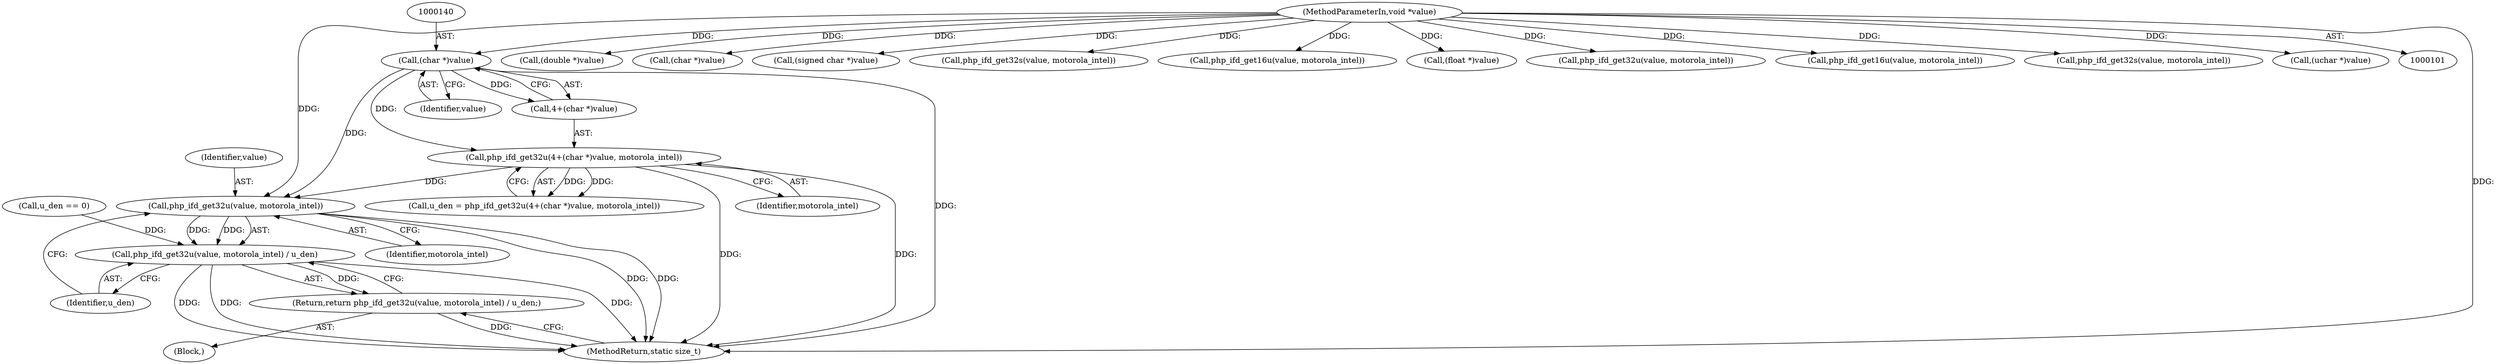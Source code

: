 digraph "0_php-src_1cda0d7c2ffb62d8331c64e703131d9cabdc03ea@pointer" {
"1000154" [label="(Call,php_ifd_get32u(value, motorola_intel))"];
"1000139" [label="(Call,(char *)value)"];
"1000102" [label="(MethodParameterIn,void *value)"];
"1000136" [label="(Call,php_ifd_get32u(4+(char *)value, motorola_intel))"];
"1000153" [label="(Call,php_ifd_get32u(value, motorola_intel) / u_den)"];
"1000152" [label="(Return,return php_ifd_get32u(value, motorola_intel) / u_den;)"];
"1000210" [label="(Call,(double *)value)"];
"1000164" [label="(Call,(char *)value)"];
"1000114" [label="(Call,(signed char *)value)"];
"1000102" [label="(MethodParameterIn,void *value)"];
"1000141" [label="(Identifier,value)"];
"1000142" [label="(Identifier,motorola_intel)"];
"1000183" [label="(Call,php_ifd_get32s(value, motorola_intel))"];
"1000134" [label="(Call,u_den = php_ifd_get32u(4+(char *)value, motorola_intel))"];
"1000125" [label="(Call,php_ifd_get16u(value, motorola_intel))"];
"1000202" [label="(Call,(float *)value)"];
"1000156" [label="(Identifier,motorola_intel)"];
"1000130" [label="(Call,php_ifd_get32u(value, motorola_intel))"];
"1000151" [label="(Block,)"];
"1000154" [label="(Call,php_ifd_get32u(value, motorola_intel))"];
"1000152" [label="(Return,return php_ifd_get32u(value, motorola_intel) / u_den;)"];
"1000215" [label="(MethodReturn,static size_t)"];
"1000153" [label="(Call,php_ifd_get32u(value, motorola_intel) / u_den)"];
"1000157" [label="(Identifier,u_den)"];
"1000144" [label="(Call,u_den == 0)"];
"1000139" [label="(Call,(char *)value)"];
"1000189" [label="(Call,php_ifd_get16u(value, motorola_intel))"];
"1000137" [label="(Call,4+(char *)value)"];
"1000194" [label="(Call,php_ifd_get32s(value, motorola_intel))"];
"1000136" [label="(Call,php_ifd_get32u(4+(char *)value, motorola_intel))"];
"1000155" [label="(Identifier,value)"];
"1000120" [label="(Call,(uchar *)value)"];
"1000154" -> "1000153"  [label="AST: "];
"1000154" -> "1000156"  [label="CFG: "];
"1000155" -> "1000154"  [label="AST: "];
"1000156" -> "1000154"  [label="AST: "];
"1000157" -> "1000154"  [label="CFG: "];
"1000154" -> "1000215"  [label="DDG: "];
"1000154" -> "1000215"  [label="DDG: "];
"1000154" -> "1000153"  [label="DDG: "];
"1000154" -> "1000153"  [label="DDG: "];
"1000139" -> "1000154"  [label="DDG: "];
"1000102" -> "1000154"  [label="DDG: "];
"1000136" -> "1000154"  [label="DDG: "];
"1000139" -> "1000137"  [label="AST: "];
"1000139" -> "1000141"  [label="CFG: "];
"1000140" -> "1000139"  [label="AST: "];
"1000141" -> "1000139"  [label="AST: "];
"1000137" -> "1000139"  [label="CFG: "];
"1000139" -> "1000215"  [label="DDG: "];
"1000139" -> "1000136"  [label="DDG: "];
"1000139" -> "1000137"  [label="DDG: "];
"1000102" -> "1000139"  [label="DDG: "];
"1000102" -> "1000101"  [label="AST: "];
"1000102" -> "1000215"  [label="DDG: "];
"1000102" -> "1000114"  [label="DDG: "];
"1000102" -> "1000120"  [label="DDG: "];
"1000102" -> "1000125"  [label="DDG: "];
"1000102" -> "1000130"  [label="DDG: "];
"1000102" -> "1000164"  [label="DDG: "];
"1000102" -> "1000183"  [label="DDG: "];
"1000102" -> "1000189"  [label="DDG: "];
"1000102" -> "1000194"  [label="DDG: "];
"1000102" -> "1000202"  [label="DDG: "];
"1000102" -> "1000210"  [label="DDG: "];
"1000136" -> "1000134"  [label="AST: "];
"1000136" -> "1000142"  [label="CFG: "];
"1000137" -> "1000136"  [label="AST: "];
"1000142" -> "1000136"  [label="AST: "];
"1000134" -> "1000136"  [label="CFG: "];
"1000136" -> "1000215"  [label="DDG: "];
"1000136" -> "1000215"  [label="DDG: "];
"1000136" -> "1000134"  [label="DDG: "];
"1000136" -> "1000134"  [label="DDG: "];
"1000153" -> "1000152"  [label="AST: "];
"1000153" -> "1000157"  [label="CFG: "];
"1000157" -> "1000153"  [label="AST: "];
"1000152" -> "1000153"  [label="CFG: "];
"1000153" -> "1000215"  [label="DDG: "];
"1000153" -> "1000215"  [label="DDG: "];
"1000153" -> "1000215"  [label="DDG: "];
"1000153" -> "1000152"  [label="DDG: "];
"1000144" -> "1000153"  [label="DDG: "];
"1000152" -> "1000151"  [label="AST: "];
"1000215" -> "1000152"  [label="CFG: "];
"1000152" -> "1000215"  [label="DDG: "];
}
